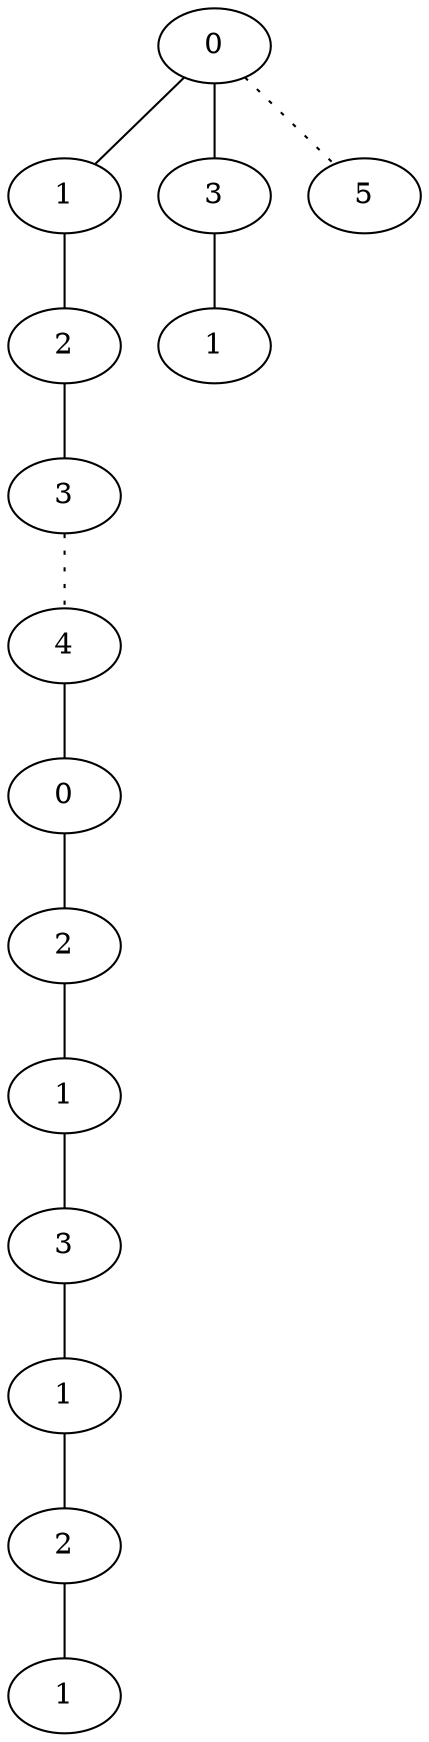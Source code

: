 graph {
a0[label=0];
a1[label=1];
a2[label=2];
a3[label=3];
a4[label=4];
a5[label=0];
a6[label=2];
a7[label=1];
a8[label=3];
a9[label=1];
a10[label=2];
a11[label=1];
a12[label=3];
a13[label=1];
a14[label=5];
a0 -- a1;
a0 -- a12;
a0 -- a14 [style=dotted];
a1 -- a2;
a2 -- a3;
a3 -- a4 [style=dotted];
a4 -- a5;
a5 -- a6;
a6 -- a7;
a7 -- a8;
a8 -- a9;
a9 -- a10;
a10 -- a11;
a12 -- a13;
}
